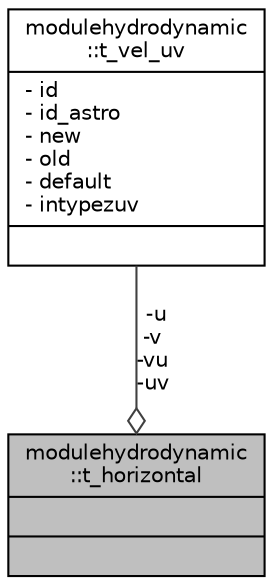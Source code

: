 digraph "modulehydrodynamic::t_horizontal"
{
 // LATEX_PDF_SIZE
  edge [fontname="Helvetica",fontsize="10",labelfontname="Helvetica",labelfontsize="10"];
  node [fontname="Helvetica",fontsize="10",shape=record];
  Node1 [label="{modulehydrodynamic\l::t_horizontal\n||}",height=0.2,width=0.4,color="black", fillcolor="grey75", style="filled", fontcolor="black",tooltip=" "];
  Node2 -> Node1 [color="grey25",fontsize="10",style="solid",label=" -u\n-v\n-vu\n-uv" ,arrowhead="odiamond",fontname="Helvetica"];
  Node2 [label="{modulehydrodynamic\l::t_vel_uv\n|- id\l- id_astro\l- new\l- old\l- default\l- intypezuv\l|}",height=0.2,width=0.4,color="black", fillcolor="white", style="filled",URL="$structmodulehydrodynamic_1_1t__vel__uv.html",tooltip=" "];
}
